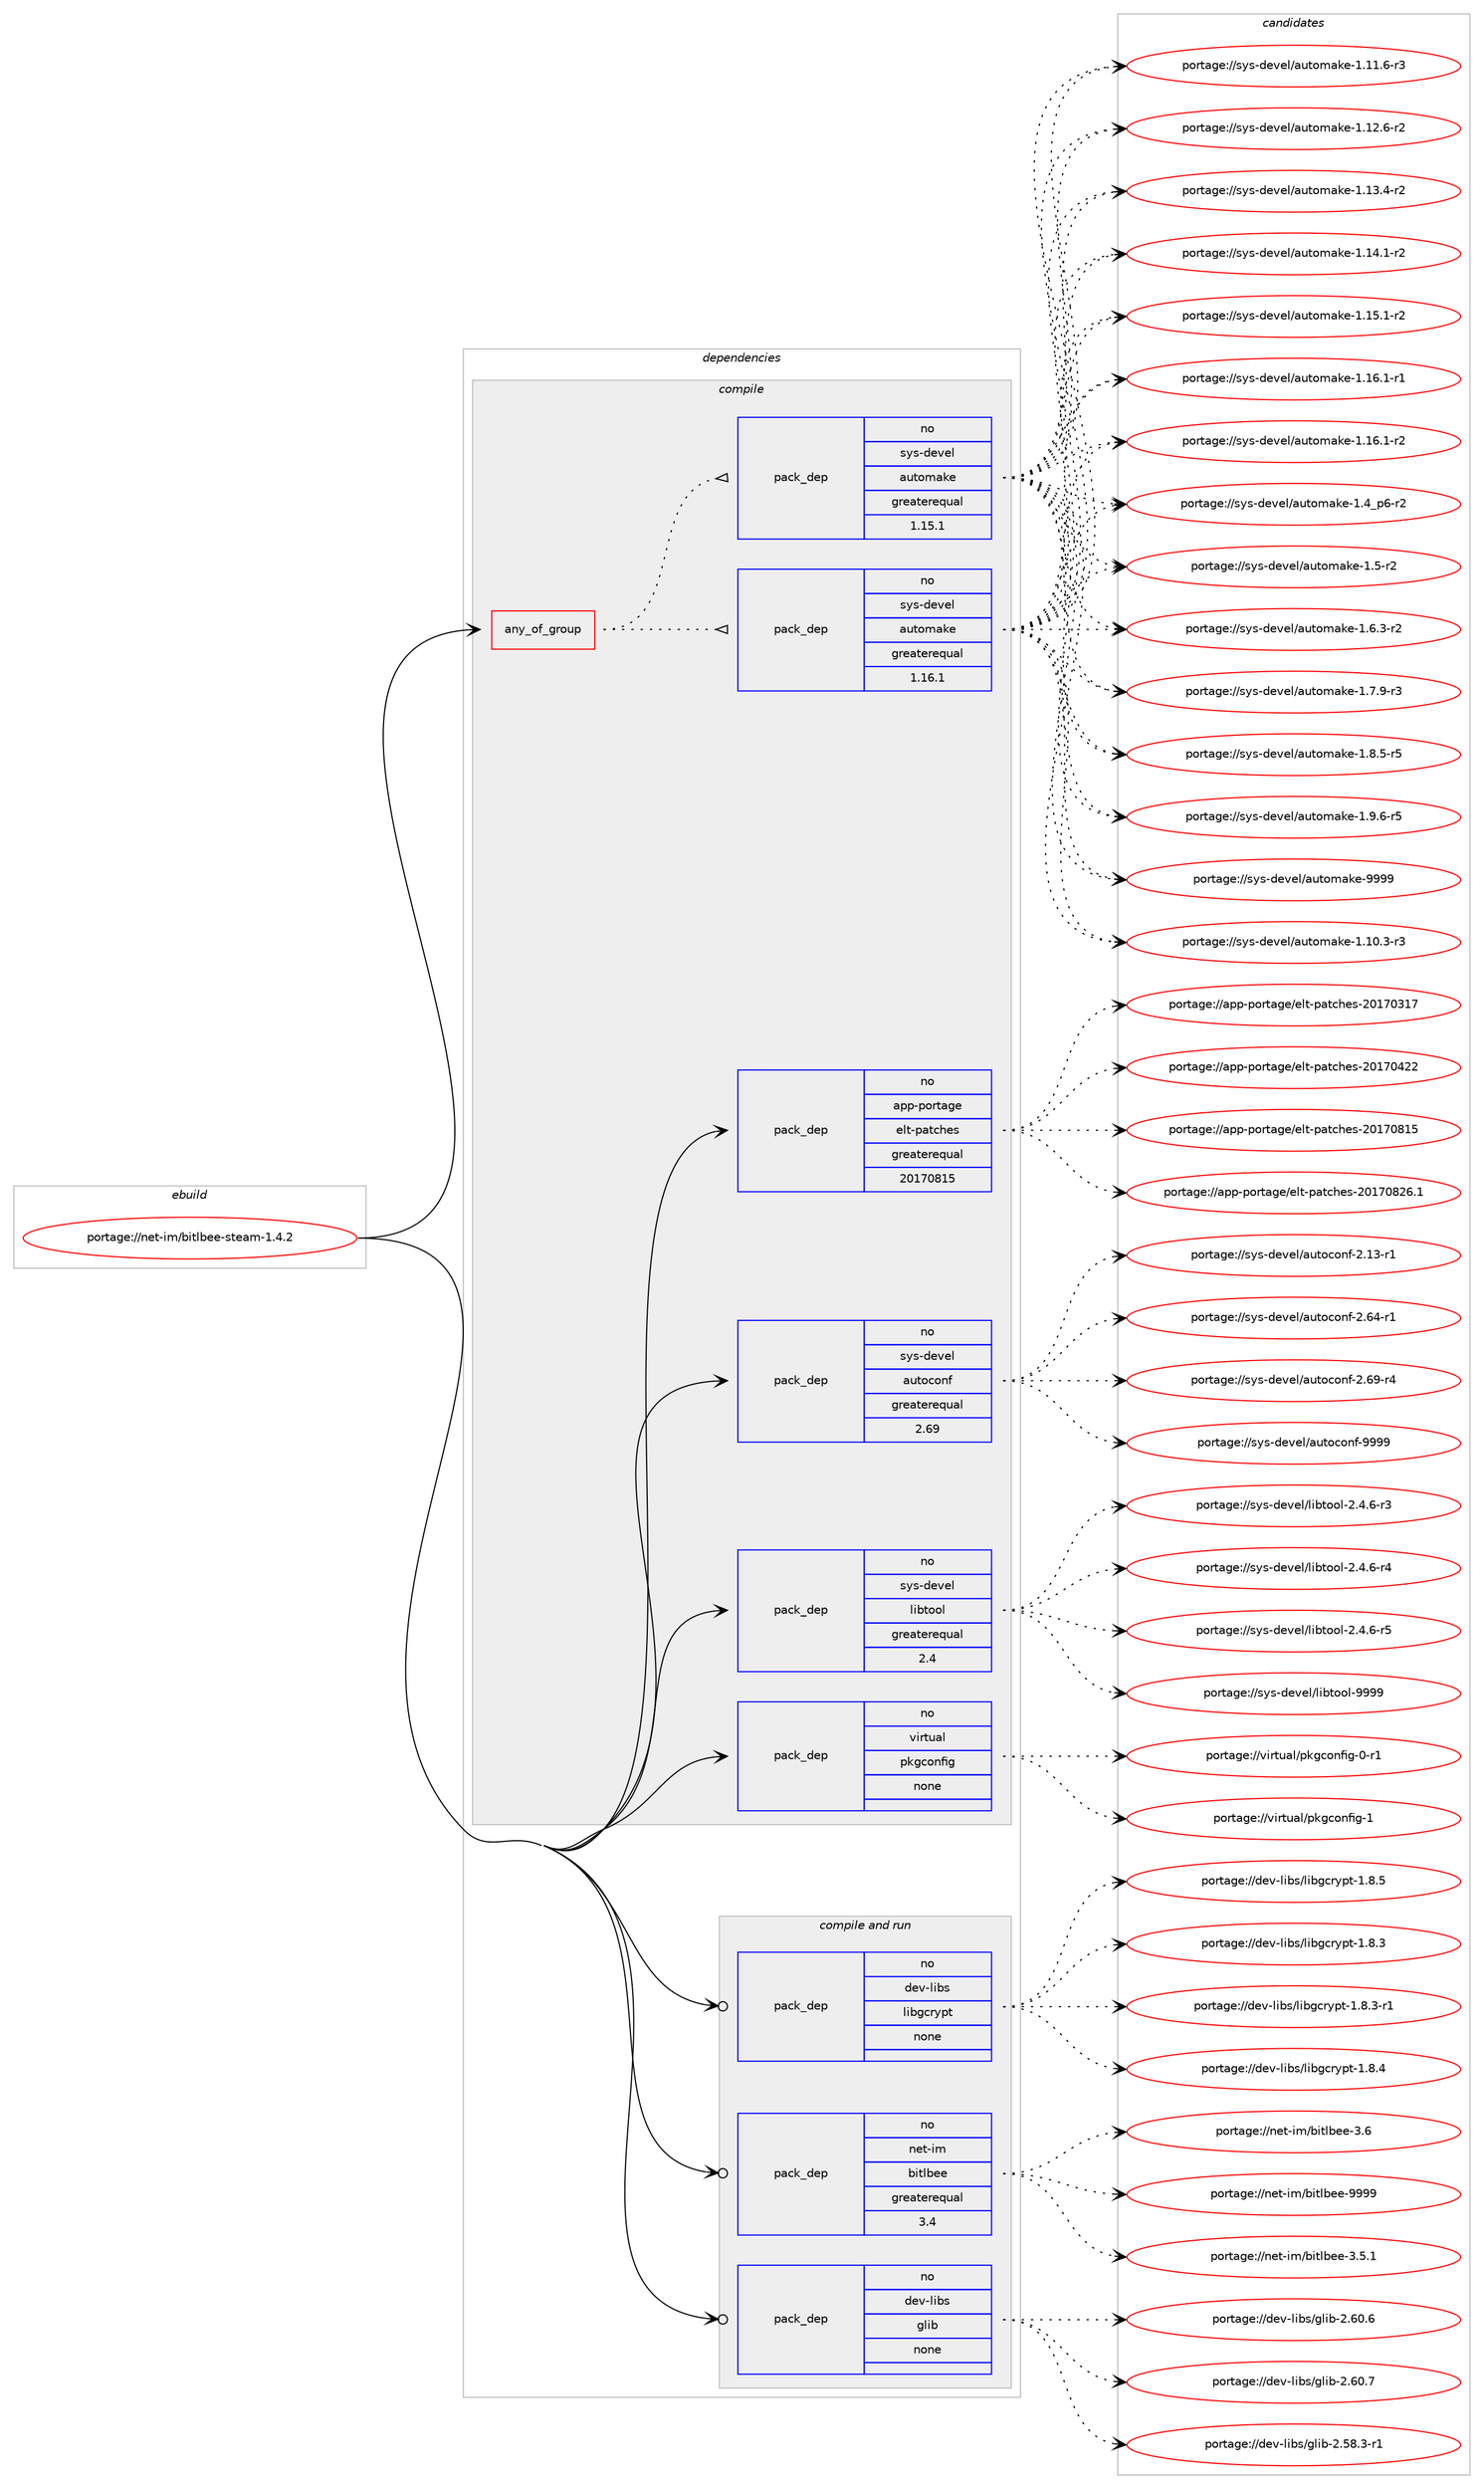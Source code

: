 digraph prolog {

# *************
# Graph options
# *************

newrank=true;
concentrate=true;
compound=true;
graph [rankdir=LR,fontname=Helvetica,fontsize=10,ranksep=1.5];#, ranksep=2.5, nodesep=0.2];
edge  [arrowhead=vee];
node  [fontname=Helvetica,fontsize=10];

# **********
# The ebuild
# **********

subgraph cluster_leftcol {
color=gray;
rank=same;
label=<<i>ebuild</i>>;
id [label="portage://net-im/bitlbee-steam-1.4.2", color=red, width=4, href="../net-im/bitlbee-steam-1.4.2.svg"];
}

# ****************
# The dependencies
# ****************

subgraph cluster_midcol {
color=gray;
label=<<i>dependencies</i>>;
subgraph cluster_compile {
fillcolor="#eeeeee";
style=filled;
label=<<i>compile</i>>;
subgraph any5719 {
dependency354616 [label=<<TABLE BORDER="0" CELLBORDER="1" CELLSPACING="0" CELLPADDING="4"><TR><TD CELLPADDING="10">any_of_group</TD></TR></TABLE>>, shape=none, color=red];subgraph pack260062 {
dependency354617 [label=<<TABLE BORDER="0" CELLBORDER="1" CELLSPACING="0" CELLPADDING="4" WIDTH="220"><TR><TD ROWSPAN="6" CELLPADDING="30">pack_dep</TD></TR><TR><TD WIDTH="110">no</TD></TR><TR><TD>sys-devel</TD></TR><TR><TD>automake</TD></TR><TR><TD>greaterequal</TD></TR><TR><TD>1.16.1</TD></TR></TABLE>>, shape=none, color=blue];
}
dependency354616:e -> dependency354617:w [weight=20,style="dotted",arrowhead="oinv"];
subgraph pack260063 {
dependency354618 [label=<<TABLE BORDER="0" CELLBORDER="1" CELLSPACING="0" CELLPADDING="4" WIDTH="220"><TR><TD ROWSPAN="6" CELLPADDING="30">pack_dep</TD></TR><TR><TD WIDTH="110">no</TD></TR><TR><TD>sys-devel</TD></TR><TR><TD>automake</TD></TR><TR><TD>greaterequal</TD></TR><TR><TD>1.15.1</TD></TR></TABLE>>, shape=none, color=blue];
}
dependency354616:e -> dependency354618:w [weight=20,style="dotted",arrowhead="oinv"];
}
id:e -> dependency354616:w [weight=20,style="solid",arrowhead="vee"];
subgraph pack260064 {
dependency354619 [label=<<TABLE BORDER="0" CELLBORDER="1" CELLSPACING="0" CELLPADDING="4" WIDTH="220"><TR><TD ROWSPAN="6" CELLPADDING="30">pack_dep</TD></TR><TR><TD WIDTH="110">no</TD></TR><TR><TD>app-portage</TD></TR><TR><TD>elt-patches</TD></TR><TR><TD>greaterequal</TD></TR><TR><TD>20170815</TD></TR></TABLE>>, shape=none, color=blue];
}
id:e -> dependency354619:w [weight=20,style="solid",arrowhead="vee"];
subgraph pack260065 {
dependency354620 [label=<<TABLE BORDER="0" CELLBORDER="1" CELLSPACING="0" CELLPADDING="4" WIDTH="220"><TR><TD ROWSPAN="6" CELLPADDING="30">pack_dep</TD></TR><TR><TD WIDTH="110">no</TD></TR><TR><TD>sys-devel</TD></TR><TR><TD>autoconf</TD></TR><TR><TD>greaterequal</TD></TR><TR><TD>2.69</TD></TR></TABLE>>, shape=none, color=blue];
}
id:e -> dependency354620:w [weight=20,style="solid",arrowhead="vee"];
subgraph pack260066 {
dependency354621 [label=<<TABLE BORDER="0" CELLBORDER="1" CELLSPACING="0" CELLPADDING="4" WIDTH="220"><TR><TD ROWSPAN="6" CELLPADDING="30">pack_dep</TD></TR><TR><TD WIDTH="110">no</TD></TR><TR><TD>sys-devel</TD></TR><TR><TD>libtool</TD></TR><TR><TD>greaterequal</TD></TR><TR><TD>2.4</TD></TR></TABLE>>, shape=none, color=blue];
}
id:e -> dependency354621:w [weight=20,style="solid",arrowhead="vee"];
subgraph pack260067 {
dependency354622 [label=<<TABLE BORDER="0" CELLBORDER="1" CELLSPACING="0" CELLPADDING="4" WIDTH="220"><TR><TD ROWSPAN="6" CELLPADDING="30">pack_dep</TD></TR><TR><TD WIDTH="110">no</TD></TR><TR><TD>virtual</TD></TR><TR><TD>pkgconfig</TD></TR><TR><TD>none</TD></TR><TR><TD></TD></TR></TABLE>>, shape=none, color=blue];
}
id:e -> dependency354622:w [weight=20,style="solid",arrowhead="vee"];
}
subgraph cluster_compileandrun {
fillcolor="#eeeeee";
style=filled;
label=<<i>compile and run</i>>;
subgraph pack260068 {
dependency354623 [label=<<TABLE BORDER="0" CELLBORDER="1" CELLSPACING="0" CELLPADDING="4" WIDTH="220"><TR><TD ROWSPAN="6" CELLPADDING="30">pack_dep</TD></TR><TR><TD WIDTH="110">no</TD></TR><TR><TD>dev-libs</TD></TR><TR><TD>glib</TD></TR><TR><TD>none</TD></TR><TR><TD></TD></TR></TABLE>>, shape=none, color=blue];
}
id:e -> dependency354623:w [weight=20,style="solid",arrowhead="odotvee"];
subgraph pack260069 {
dependency354624 [label=<<TABLE BORDER="0" CELLBORDER="1" CELLSPACING="0" CELLPADDING="4" WIDTH="220"><TR><TD ROWSPAN="6" CELLPADDING="30">pack_dep</TD></TR><TR><TD WIDTH="110">no</TD></TR><TR><TD>dev-libs</TD></TR><TR><TD>libgcrypt</TD></TR><TR><TD>none</TD></TR><TR><TD></TD></TR></TABLE>>, shape=none, color=blue];
}
id:e -> dependency354624:w [weight=20,style="solid",arrowhead="odotvee"];
subgraph pack260070 {
dependency354625 [label=<<TABLE BORDER="0" CELLBORDER="1" CELLSPACING="0" CELLPADDING="4" WIDTH="220"><TR><TD ROWSPAN="6" CELLPADDING="30">pack_dep</TD></TR><TR><TD WIDTH="110">no</TD></TR><TR><TD>net-im</TD></TR><TR><TD>bitlbee</TD></TR><TR><TD>greaterequal</TD></TR><TR><TD>3.4</TD></TR></TABLE>>, shape=none, color=blue];
}
id:e -> dependency354625:w [weight=20,style="solid",arrowhead="odotvee"];
}
subgraph cluster_run {
fillcolor="#eeeeee";
style=filled;
label=<<i>run</i>>;
}
}

# **************
# The candidates
# **************

subgraph cluster_choices {
rank=same;
color=gray;
label=<<i>candidates</i>>;

subgraph choice260062 {
color=black;
nodesep=1;
choiceportage11512111545100101118101108479711711611110997107101454946494846514511451 [label="portage://sys-devel/automake-1.10.3-r3", color=red, width=4,href="../sys-devel/automake-1.10.3-r3.svg"];
choiceportage11512111545100101118101108479711711611110997107101454946494946544511451 [label="portage://sys-devel/automake-1.11.6-r3", color=red, width=4,href="../sys-devel/automake-1.11.6-r3.svg"];
choiceportage11512111545100101118101108479711711611110997107101454946495046544511450 [label="portage://sys-devel/automake-1.12.6-r2", color=red, width=4,href="../sys-devel/automake-1.12.6-r2.svg"];
choiceportage11512111545100101118101108479711711611110997107101454946495146524511450 [label="portage://sys-devel/automake-1.13.4-r2", color=red, width=4,href="../sys-devel/automake-1.13.4-r2.svg"];
choiceportage11512111545100101118101108479711711611110997107101454946495246494511450 [label="portage://sys-devel/automake-1.14.1-r2", color=red, width=4,href="../sys-devel/automake-1.14.1-r2.svg"];
choiceportage11512111545100101118101108479711711611110997107101454946495346494511450 [label="portage://sys-devel/automake-1.15.1-r2", color=red, width=4,href="../sys-devel/automake-1.15.1-r2.svg"];
choiceportage11512111545100101118101108479711711611110997107101454946495446494511449 [label="portage://sys-devel/automake-1.16.1-r1", color=red, width=4,href="../sys-devel/automake-1.16.1-r1.svg"];
choiceportage11512111545100101118101108479711711611110997107101454946495446494511450 [label="portage://sys-devel/automake-1.16.1-r2", color=red, width=4,href="../sys-devel/automake-1.16.1-r2.svg"];
choiceportage115121115451001011181011084797117116111109971071014549465295112544511450 [label="portage://sys-devel/automake-1.4_p6-r2", color=red, width=4,href="../sys-devel/automake-1.4_p6-r2.svg"];
choiceportage11512111545100101118101108479711711611110997107101454946534511450 [label="portage://sys-devel/automake-1.5-r2", color=red, width=4,href="../sys-devel/automake-1.5-r2.svg"];
choiceportage115121115451001011181011084797117116111109971071014549465446514511450 [label="portage://sys-devel/automake-1.6.3-r2", color=red, width=4,href="../sys-devel/automake-1.6.3-r2.svg"];
choiceportage115121115451001011181011084797117116111109971071014549465546574511451 [label="portage://sys-devel/automake-1.7.9-r3", color=red, width=4,href="../sys-devel/automake-1.7.9-r3.svg"];
choiceportage115121115451001011181011084797117116111109971071014549465646534511453 [label="portage://sys-devel/automake-1.8.5-r5", color=red, width=4,href="../sys-devel/automake-1.8.5-r5.svg"];
choiceportage115121115451001011181011084797117116111109971071014549465746544511453 [label="portage://sys-devel/automake-1.9.6-r5", color=red, width=4,href="../sys-devel/automake-1.9.6-r5.svg"];
choiceportage115121115451001011181011084797117116111109971071014557575757 [label="portage://sys-devel/automake-9999", color=red, width=4,href="../sys-devel/automake-9999.svg"];
dependency354617:e -> choiceportage11512111545100101118101108479711711611110997107101454946494846514511451:w [style=dotted,weight="100"];
dependency354617:e -> choiceportage11512111545100101118101108479711711611110997107101454946494946544511451:w [style=dotted,weight="100"];
dependency354617:e -> choiceportage11512111545100101118101108479711711611110997107101454946495046544511450:w [style=dotted,weight="100"];
dependency354617:e -> choiceportage11512111545100101118101108479711711611110997107101454946495146524511450:w [style=dotted,weight="100"];
dependency354617:e -> choiceportage11512111545100101118101108479711711611110997107101454946495246494511450:w [style=dotted,weight="100"];
dependency354617:e -> choiceportage11512111545100101118101108479711711611110997107101454946495346494511450:w [style=dotted,weight="100"];
dependency354617:e -> choiceportage11512111545100101118101108479711711611110997107101454946495446494511449:w [style=dotted,weight="100"];
dependency354617:e -> choiceportage11512111545100101118101108479711711611110997107101454946495446494511450:w [style=dotted,weight="100"];
dependency354617:e -> choiceportage115121115451001011181011084797117116111109971071014549465295112544511450:w [style=dotted,weight="100"];
dependency354617:e -> choiceportage11512111545100101118101108479711711611110997107101454946534511450:w [style=dotted,weight="100"];
dependency354617:e -> choiceportage115121115451001011181011084797117116111109971071014549465446514511450:w [style=dotted,weight="100"];
dependency354617:e -> choiceportage115121115451001011181011084797117116111109971071014549465546574511451:w [style=dotted,weight="100"];
dependency354617:e -> choiceportage115121115451001011181011084797117116111109971071014549465646534511453:w [style=dotted,weight="100"];
dependency354617:e -> choiceportage115121115451001011181011084797117116111109971071014549465746544511453:w [style=dotted,weight="100"];
dependency354617:e -> choiceportage115121115451001011181011084797117116111109971071014557575757:w [style=dotted,weight="100"];
}
subgraph choice260063 {
color=black;
nodesep=1;
choiceportage11512111545100101118101108479711711611110997107101454946494846514511451 [label="portage://sys-devel/automake-1.10.3-r3", color=red, width=4,href="../sys-devel/automake-1.10.3-r3.svg"];
choiceportage11512111545100101118101108479711711611110997107101454946494946544511451 [label="portage://sys-devel/automake-1.11.6-r3", color=red, width=4,href="../sys-devel/automake-1.11.6-r3.svg"];
choiceportage11512111545100101118101108479711711611110997107101454946495046544511450 [label="portage://sys-devel/automake-1.12.6-r2", color=red, width=4,href="../sys-devel/automake-1.12.6-r2.svg"];
choiceportage11512111545100101118101108479711711611110997107101454946495146524511450 [label="portage://sys-devel/automake-1.13.4-r2", color=red, width=4,href="../sys-devel/automake-1.13.4-r2.svg"];
choiceportage11512111545100101118101108479711711611110997107101454946495246494511450 [label="portage://sys-devel/automake-1.14.1-r2", color=red, width=4,href="../sys-devel/automake-1.14.1-r2.svg"];
choiceportage11512111545100101118101108479711711611110997107101454946495346494511450 [label="portage://sys-devel/automake-1.15.1-r2", color=red, width=4,href="../sys-devel/automake-1.15.1-r2.svg"];
choiceportage11512111545100101118101108479711711611110997107101454946495446494511449 [label="portage://sys-devel/automake-1.16.1-r1", color=red, width=4,href="../sys-devel/automake-1.16.1-r1.svg"];
choiceportage11512111545100101118101108479711711611110997107101454946495446494511450 [label="portage://sys-devel/automake-1.16.1-r2", color=red, width=4,href="../sys-devel/automake-1.16.1-r2.svg"];
choiceportage115121115451001011181011084797117116111109971071014549465295112544511450 [label="portage://sys-devel/automake-1.4_p6-r2", color=red, width=4,href="../sys-devel/automake-1.4_p6-r2.svg"];
choiceportage11512111545100101118101108479711711611110997107101454946534511450 [label="portage://sys-devel/automake-1.5-r2", color=red, width=4,href="../sys-devel/automake-1.5-r2.svg"];
choiceportage115121115451001011181011084797117116111109971071014549465446514511450 [label="portage://sys-devel/automake-1.6.3-r2", color=red, width=4,href="../sys-devel/automake-1.6.3-r2.svg"];
choiceportage115121115451001011181011084797117116111109971071014549465546574511451 [label="portage://sys-devel/automake-1.7.9-r3", color=red, width=4,href="../sys-devel/automake-1.7.9-r3.svg"];
choiceportage115121115451001011181011084797117116111109971071014549465646534511453 [label="portage://sys-devel/automake-1.8.5-r5", color=red, width=4,href="../sys-devel/automake-1.8.5-r5.svg"];
choiceportage115121115451001011181011084797117116111109971071014549465746544511453 [label="portage://sys-devel/automake-1.9.6-r5", color=red, width=4,href="../sys-devel/automake-1.9.6-r5.svg"];
choiceportage115121115451001011181011084797117116111109971071014557575757 [label="portage://sys-devel/automake-9999", color=red, width=4,href="../sys-devel/automake-9999.svg"];
dependency354618:e -> choiceportage11512111545100101118101108479711711611110997107101454946494846514511451:w [style=dotted,weight="100"];
dependency354618:e -> choiceportage11512111545100101118101108479711711611110997107101454946494946544511451:w [style=dotted,weight="100"];
dependency354618:e -> choiceportage11512111545100101118101108479711711611110997107101454946495046544511450:w [style=dotted,weight="100"];
dependency354618:e -> choiceportage11512111545100101118101108479711711611110997107101454946495146524511450:w [style=dotted,weight="100"];
dependency354618:e -> choiceportage11512111545100101118101108479711711611110997107101454946495246494511450:w [style=dotted,weight="100"];
dependency354618:e -> choiceportage11512111545100101118101108479711711611110997107101454946495346494511450:w [style=dotted,weight="100"];
dependency354618:e -> choiceportage11512111545100101118101108479711711611110997107101454946495446494511449:w [style=dotted,weight="100"];
dependency354618:e -> choiceportage11512111545100101118101108479711711611110997107101454946495446494511450:w [style=dotted,weight="100"];
dependency354618:e -> choiceportage115121115451001011181011084797117116111109971071014549465295112544511450:w [style=dotted,weight="100"];
dependency354618:e -> choiceportage11512111545100101118101108479711711611110997107101454946534511450:w [style=dotted,weight="100"];
dependency354618:e -> choiceportage115121115451001011181011084797117116111109971071014549465446514511450:w [style=dotted,weight="100"];
dependency354618:e -> choiceportage115121115451001011181011084797117116111109971071014549465546574511451:w [style=dotted,weight="100"];
dependency354618:e -> choiceportage115121115451001011181011084797117116111109971071014549465646534511453:w [style=dotted,weight="100"];
dependency354618:e -> choiceportage115121115451001011181011084797117116111109971071014549465746544511453:w [style=dotted,weight="100"];
dependency354618:e -> choiceportage115121115451001011181011084797117116111109971071014557575757:w [style=dotted,weight="100"];
}
subgraph choice260064 {
color=black;
nodesep=1;
choiceportage97112112451121111141169710310147101108116451129711699104101115455048495548514955 [label="portage://app-portage/elt-patches-20170317", color=red, width=4,href="../app-portage/elt-patches-20170317.svg"];
choiceportage97112112451121111141169710310147101108116451129711699104101115455048495548525050 [label="portage://app-portage/elt-patches-20170422", color=red, width=4,href="../app-portage/elt-patches-20170422.svg"];
choiceportage97112112451121111141169710310147101108116451129711699104101115455048495548564953 [label="portage://app-portage/elt-patches-20170815", color=red, width=4,href="../app-portage/elt-patches-20170815.svg"];
choiceportage971121124511211111411697103101471011081164511297116991041011154550484955485650544649 [label="portage://app-portage/elt-patches-20170826.1", color=red, width=4,href="../app-portage/elt-patches-20170826.1.svg"];
dependency354619:e -> choiceportage97112112451121111141169710310147101108116451129711699104101115455048495548514955:w [style=dotted,weight="100"];
dependency354619:e -> choiceportage97112112451121111141169710310147101108116451129711699104101115455048495548525050:w [style=dotted,weight="100"];
dependency354619:e -> choiceportage97112112451121111141169710310147101108116451129711699104101115455048495548564953:w [style=dotted,weight="100"];
dependency354619:e -> choiceportage971121124511211111411697103101471011081164511297116991041011154550484955485650544649:w [style=dotted,weight="100"];
}
subgraph choice260065 {
color=black;
nodesep=1;
choiceportage1151211154510010111810110847971171161119911111010245504649514511449 [label="portage://sys-devel/autoconf-2.13-r1", color=red, width=4,href="../sys-devel/autoconf-2.13-r1.svg"];
choiceportage1151211154510010111810110847971171161119911111010245504654524511449 [label="portage://sys-devel/autoconf-2.64-r1", color=red, width=4,href="../sys-devel/autoconf-2.64-r1.svg"];
choiceportage1151211154510010111810110847971171161119911111010245504654574511452 [label="portage://sys-devel/autoconf-2.69-r4", color=red, width=4,href="../sys-devel/autoconf-2.69-r4.svg"];
choiceportage115121115451001011181011084797117116111991111101024557575757 [label="portage://sys-devel/autoconf-9999", color=red, width=4,href="../sys-devel/autoconf-9999.svg"];
dependency354620:e -> choiceportage1151211154510010111810110847971171161119911111010245504649514511449:w [style=dotted,weight="100"];
dependency354620:e -> choiceportage1151211154510010111810110847971171161119911111010245504654524511449:w [style=dotted,weight="100"];
dependency354620:e -> choiceportage1151211154510010111810110847971171161119911111010245504654574511452:w [style=dotted,weight="100"];
dependency354620:e -> choiceportage115121115451001011181011084797117116111991111101024557575757:w [style=dotted,weight="100"];
}
subgraph choice260066 {
color=black;
nodesep=1;
choiceportage1151211154510010111810110847108105981161111111084550465246544511451 [label="portage://sys-devel/libtool-2.4.6-r3", color=red, width=4,href="../sys-devel/libtool-2.4.6-r3.svg"];
choiceportage1151211154510010111810110847108105981161111111084550465246544511452 [label="portage://sys-devel/libtool-2.4.6-r4", color=red, width=4,href="../sys-devel/libtool-2.4.6-r4.svg"];
choiceportage1151211154510010111810110847108105981161111111084550465246544511453 [label="portage://sys-devel/libtool-2.4.6-r5", color=red, width=4,href="../sys-devel/libtool-2.4.6-r5.svg"];
choiceportage1151211154510010111810110847108105981161111111084557575757 [label="portage://sys-devel/libtool-9999", color=red, width=4,href="../sys-devel/libtool-9999.svg"];
dependency354621:e -> choiceportage1151211154510010111810110847108105981161111111084550465246544511451:w [style=dotted,weight="100"];
dependency354621:e -> choiceportage1151211154510010111810110847108105981161111111084550465246544511452:w [style=dotted,weight="100"];
dependency354621:e -> choiceportage1151211154510010111810110847108105981161111111084550465246544511453:w [style=dotted,weight="100"];
dependency354621:e -> choiceportage1151211154510010111810110847108105981161111111084557575757:w [style=dotted,weight="100"];
}
subgraph choice260067 {
color=black;
nodesep=1;
choiceportage11810511411611797108471121071039911111010210510345484511449 [label="portage://virtual/pkgconfig-0-r1", color=red, width=4,href="../virtual/pkgconfig-0-r1.svg"];
choiceportage1181051141161179710847112107103991111101021051034549 [label="portage://virtual/pkgconfig-1", color=red, width=4,href="../virtual/pkgconfig-1.svg"];
dependency354622:e -> choiceportage11810511411611797108471121071039911111010210510345484511449:w [style=dotted,weight="100"];
dependency354622:e -> choiceportage1181051141161179710847112107103991111101021051034549:w [style=dotted,weight="100"];
}
subgraph choice260068 {
color=black;
nodesep=1;
choiceportage10010111845108105981154710310810598455046535646514511449 [label="portage://dev-libs/glib-2.58.3-r1", color=red, width=4,href="../dev-libs/glib-2.58.3-r1.svg"];
choiceportage1001011184510810598115471031081059845504654484654 [label="portage://dev-libs/glib-2.60.6", color=red, width=4,href="../dev-libs/glib-2.60.6.svg"];
choiceportage1001011184510810598115471031081059845504654484655 [label="portage://dev-libs/glib-2.60.7", color=red, width=4,href="../dev-libs/glib-2.60.7.svg"];
dependency354623:e -> choiceportage10010111845108105981154710310810598455046535646514511449:w [style=dotted,weight="100"];
dependency354623:e -> choiceportage1001011184510810598115471031081059845504654484654:w [style=dotted,weight="100"];
dependency354623:e -> choiceportage1001011184510810598115471031081059845504654484655:w [style=dotted,weight="100"];
}
subgraph choice260069 {
color=black;
nodesep=1;
choiceportage1001011184510810598115471081059810399114121112116454946564651 [label="portage://dev-libs/libgcrypt-1.8.3", color=red, width=4,href="../dev-libs/libgcrypt-1.8.3.svg"];
choiceportage10010111845108105981154710810598103991141211121164549465646514511449 [label="portage://dev-libs/libgcrypt-1.8.3-r1", color=red, width=4,href="../dev-libs/libgcrypt-1.8.3-r1.svg"];
choiceportage1001011184510810598115471081059810399114121112116454946564652 [label="portage://dev-libs/libgcrypt-1.8.4", color=red, width=4,href="../dev-libs/libgcrypt-1.8.4.svg"];
choiceportage1001011184510810598115471081059810399114121112116454946564653 [label="portage://dev-libs/libgcrypt-1.8.5", color=red, width=4,href="../dev-libs/libgcrypt-1.8.5.svg"];
dependency354624:e -> choiceportage1001011184510810598115471081059810399114121112116454946564651:w [style=dotted,weight="100"];
dependency354624:e -> choiceportage10010111845108105981154710810598103991141211121164549465646514511449:w [style=dotted,weight="100"];
dependency354624:e -> choiceportage1001011184510810598115471081059810399114121112116454946564652:w [style=dotted,weight="100"];
dependency354624:e -> choiceportage1001011184510810598115471081059810399114121112116454946564653:w [style=dotted,weight="100"];
}
subgraph choice260070 {
color=black;
nodesep=1;
choiceportage11010111645105109479810511610898101101455146534649 [label="portage://net-im/bitlbee-3.5.1", color=red, width=4,href="../net-im/bitlbee-3.5.1.svg"];
choiceportage1101011164510510947981051161089810110145514654 [label="portage://net-im/bitlbee-3.6", color=red, width=4,href="../net-im/bitlbee-3.6.svg"];
choiceportage110101116451051094798105116108981011014557575757 [label="portage://net-im/bitlbee-9999", color=red, width=4,href="../net-im/bitlbee-9999.svg"];
dependency354625:e -> choiceportage11010111645105109479810511610898101101455146534649:w [style=dotted,weight="100"];
dependency354625:e -> choiceportage1101011164510510947981051161089810110145514654:w [style=dotted,weight="100"];
dependency354625:e -> choiceportage110101116451051094798105116108981011014557575757:w [style=dotted,weight="100"];
}
}

}
